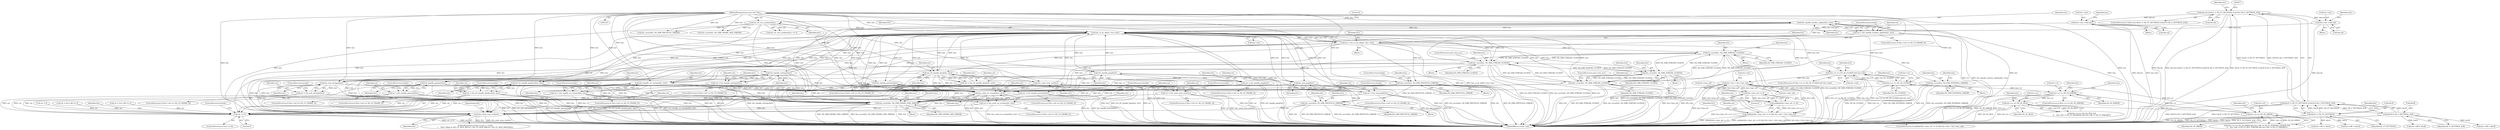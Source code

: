 digraph "0_haproxy_3f0e1ec70173593f4c2b3681b26c04a4ed5fc588@API" {
"1000662" [label="(Call,h2c_handle_window_update(h2c, h2s))"];
"1000410" [label="(Call,h2c_st_by_id(h2c, h2c->dsi))"];
"1000640" [label="(Call,h2c_handle_ping(h2c))"];
"1000124" [label="(MethodParameterIn,struct h2c *h2c)"];
"1000662" [label="(Call,h2c_handle_window_update(h2c, h2s))"];
"1000408" [label="(Call,h2s = h2c_st_by_id(h2c, h2c->dsi))"];
"1000728" [label="(Call,h2c_handle_priority(h2c))"];
"1000716" [label="(Call,h2c_send_strm_wu(h2c))"];
"1000705" [label="(Call,h2c_frt_handle_data(h2c, h2s))"];
"1000555" [label="(Call,h2c_error(h2c, H2_ERR_STREAM_CLOSED))"];
"1000475" [label="(Call,h2s_error(h2s, H2_ERR_STREAM_CLOSED))"];
"1000519" [label="(Call,h2s_error(h2s, H2_ERR_STREAM_CLOSED))"];
"1000508" [label="(Call,h2c_error(h2c, H2_ERR_STREAM_CLOSED))"];
"1000618" [label="(Call,h2c_handle_settings(h2c))"];
"1000753" [label="(Call,h2c_handle_goaway(h2c))"];
"1000692" [label="(Call,h2c_frt_handle_headers(h2c, h2s))"];
"1000650" [label="(Call,h2c_ack_ping(h2c))"];
"1000757" [label="(Call,h2c_error(h2c, H2_ERR_PROTOCOL_ERROR))"];
"1000628" [label="(Call,h2c_ack_settings(h2c))"];
"1000152" [label="(Call,h2c_frt_recv_preface(h2c))"];
"1000810" [label="(Call,h2c_send_rst_stream(h2c, h2s))"];
"1000740" [label="(Call,h2c_handle_rst_stream(h2c, h2s))"];
"1000674" [label="(Call,h2s_error(h2s, H2_ERR_INTERNAL_ERROR))"];
"1000567" [label="(Call,h2c->dsi > h2c->last_sid)"];
"1000485" [label="(Call,h2s->st == H2_SS_CLOSED && h2c->dsi)"];
"1000486" [label="(Call,h2s->st == H2_SS_CLOSED)"];
"1000452" [label="(Call,h2s->st == H2_SS_HREM)"];
"1000424" [label="(Call,h2s->st == H2_SS_IDLE)"];
"1000792" [label="(Call,h2s->st == H2_SS_ERROR)"];
"1000562" [label="(Call,h2c->last_sid >= 0)"];
"1000373" [label="(Call,h2c->dsi = hdr.sid)"];
"1000208" [label="(Call,hdr.sid || hdr.ft != H2_FT_SETTINGS || hdr.ff & H2_F_SETTINGS_ACK)"];
"1000212" [label="(Call,hdr.ft != H2_FT_SETTINGS || hdr.ff & H2_F_SETTINGS_ACK)"];
"1000213" [label="(Call,hdr.ft != H2_FT_SETTINGS)"];
"1000218" [label="(Call,hdr.ff & H2_F_SETTINGS_ACK)"];
"1000270" [label="(Call,h2c->dsi = hdr.sid)"];
"1000357" [label="(Call,h2c_error(h2c, H2_ERR_FRAME_SIZE_ERROR))"];
"1000854" [label="(Call,h2c_send_conn_wu(h2c))"];
"1000808" [label="(Call,ret = h2c_send_rst_stream(h2c, h2s))"];
"1000814" [label="(Call,ret <= 0)"];
"1000660" [label="(Call,ret = h2c_handle_window_update(h2c, h2s))"];
"1000690" [label="(Call,ret = h2c_frt_handle_headers(h2c, h2s))"];
"1000703" [label="(Call,ret = h2c_frt_handle_data(h2c, h2s))"];
"1000714" [label="(Call,ret = h2c_send_strm_wu(h2c))"];
"1000738" [label="(Call,ret = h2c_handle_rst_stream(h2c, h2s))"];
"1000441" [label="(Call,h2c_error(h2c, H2_ERR_PROTOCOL_ERROR))"];
"1000561" [label="(Call,unlikely(h2c->last_sid >= 0))"];
"1000560" [label="(Call,unlikely(h2c->last_sid >= 0) && h2c->dsi > h2c->last_sid)"];
"1000616" [label="(Call,ret = h2c_handle_settings(h2c))"];
"1000626" [label="(Call,ret = h2c_ack_settings(h2c))"];
"1000638" [label="(Call,ret = h2c_handle_ping(h2c))"];
"1000648" [label="(Call,ret = h2c_ack_ping(h2c))"];
"1000726" [label="(Call,ret = h2c_handle_priority(h2c))"];
"1000751" [label="(Call,ret = h2c_handle_goaway(h2c))"];
"1000812" [label="(Identifier,h2s)"];
"1000792" [label="(Call,h2s->st == H2_SS_ERROR)"];
"1000732" [label="(ControlStructure,if (h2c->st0 == H2_CS_FRAME_P))"];
"1000412" [label="(Call,h2c->dsi)"];
"1000208" [label="(Call,hdr.sid || hdr.ft != H2_FT_SETTINGS || hdr.ff & H2_F_SETTINGS_ACK)"];
"1000711" [label="(Identifier,h2c)"];
"1000277" [label="(Call,h2c->dft = hdr.ft)"];
"1000212" [label="(Call,hdr.ft != H2_FT_SETTINGS || hdr.ff & H2_F_SETTINGS_ACK)"];
"1000675" [label="(Identifier,h2s)"];
"1000693" [label="(Identifier,h2c)"];
"1000854" [label="(Call,h2c_send_conn_wu(h2c))"];
"1000858" [label="(MethodReturn,static void)"];
"1000518" [label="(Block,)"];
"1000809" [label="(Identifier,ret)"];
"1000616" [label="(Call,ret = h2c_handle_settings(h2c))"];
"1000754" [label="(Identifier,h2c)"];
"1000559" [label="(ControlStructure,if (unlikely(h2c->last_sid >= 0) && h2c->dsi > h2c->last_sid))"];
"1000793" [label="(Call,h2s->st)"];
"1000474" [label="(Block,)"];
"1000325" [label="(Block,)"];
"1000357" [label="(Call,h2c_error(h2c, H2_ERR_FRAME_SIZE_ERROR))"];
"1000554" [label="(Block,)"];
"1000760" [label="(ControlStructure,break;)"];
"1000477" [label="(Identifier,H2_ERR_STREAM_CLOSED)"];
"1000674" [label="(Call,h2s_error(h2s, H2_ERR_INTERNAL_ERROR))"];
"1000222" [label="(Identifier,H2_F_SETTINGS_ACK)"];
"1000717" [label="(Identifier,h2c)"];
"1000362" [label="(Identifier,h2c)"];
"1000152" [label="(Call,h2c_frt_recv_preface(h2c))"];
"1000739" [label="(Identifier,ret)"];
"1000446" [label="(Identifier,h2c)"];
"1000453" [label="(Call,h2s->st)"];
"1000309" [label="(Call,ret = 0)"];
"1000645" [label="(Identifier,h2c)"];
"1000662" [label="(Call,h2c_handle_window_update(h2c, h2s))"];
"1000508" [label="(Call,h2c_error(h2c, H2_ERR_STREAM_CLOSED))"];
"1000519" [label="(Call,h2s_error(h2s, H2_ERR_STREAM_CLOSED))"];
"1000382" [label="(Identifier,h2c)"];
"1000217" [label="(Identifier,H2_FT_SETTINGS)"];
"1000432" [label="(Identifier,h2c)"];
"1000623" [label="(Identifier,h2c)"];
"1000632" [label="(ControlStructure,if (h2c->st0 == H2_CS_FRAME_P))"];
"1000491" [label="(Call,h2c->dsi)"];
"1000619" [label="(Identifier,h2c)"];
"1000692" [label="(Call,h2c_frt_handle_headers(h2c, h2s))"];
"1000475" [label="(Call,h2s_error(h2s, H2_ERR_STREAM_CLOSED))"];
"1000783" [label="(Call,ret = h2c->dfl == 0)"];
"1000476" [label="(Identifier,h2s)"];
"1000640" [label="(Call,h2c_handle_ping(h2c))"];
"1000571" [label="(Call,h2c->last_sid)"];
"1000649" [label="(Identifier,ret)"];
"1000758" [label="(Identifier,h2c)"];
"1000715" [label="(Identifier,ret)"];
"1000650" [label="(Call,h2c_ack_ping(h2c))"];
"1000564" [label="(Identifier,h2c)"];
"1000720" [label="(ControlStructure,if (h2c->st0 == H2_CS_FRAME_P))"];
"1000373" [label="(Call,h2c->dsi = hdr.sid)"];
"1000568" [label="(Call,h2c->dsi)"];
"1000562" [label="(Call,h2c->last_sid >= 0)"];
"1000408" [label="(Call,h2s = h2c_st_by_id(h2c, h2c->dsi))"];
"1000480" [label="(Identifier,h2c)"];
"1000651" [label="(Identifier,h2c)"];
"1000451" [label="(Call,h2s->st == H2_SS_HREM && h2c->dft != H2_FT_WINDOW_UPDATE &&\n\t\t    h2c->dft != H2_FT_RST_STREAM && h2c->dft != H2_FT_PRIORITY)"];
"1000460" [label="(Identifier,h2c)"];
"1000654" [label="(ControlStructure,if (h2c->st0 == H2_CS_FRAME_P))"];
"1000563" [label="(Call,h2c->last_sid)"];
"1000821" [label="(Identifier,h2c)"];
"1000492" [label="(Identifier,h2c)"];
"1000442" [label="(Identifier,h2c)"];
"1000151" [label="(Call,h2c_frt_recv_preface(h2c) <= 0)"];
"1000627" [label="(Identifier,ret)"];
"1000510" [label="(Identifier,H2_ERR_STREAM_CLOSED)"];
"1000521" [label="(Identifier,H2_ERR_STREAM_CLOSED)"];
"1000214" [label="(Call,hdr.ft)"];
"1000184" [label="(Block,)"];
"1000742" [label="(Identifier,h2s)"];
"1000424" [label="(Call,h2s->st == H2_SS_IDLE)"];
"1000652" [label="(ControlStructure,break;)"];
"1000810" [label="(Call,h2c_send_rst_stream(h2c, h2s))"];
"1000576" [label="(Identifier,ret)"];
"1000716" [label="(Call,h2c_send_strm_wu(h2c))"];
"1000271" [label="(Call,h2c->dsi)"];
"1000726" [label="(Call,ret = h2c_handle_priority(h2c))"];
"1000815" [label="(Identifier,ret)"];
"1000727" [label="(Identifier,ret)"];
"1000617" [label="(Identifier,ret)"];
"1000642" [label="(ControlStructure,if (h2c->st0 == H2_CS_FRAME_A))"];
"1000707" [label="(Identifier,h2s)"];
"1000741" [label="(Identifier,h2c)"];
"1000499" [label="(Identifier,h2c)"];
"1000663" [label="(Identifier,h2c)"];
"1000691" [label="(Identifier,ret)"];
"1000808" [label="(Call,ret = h2c_send_rst_stream(h2c, h2s))"];
"1000684" [label="(ControlStructure,if (h2c->st0 == H2_CS_FRAME_P))"];
"1000558" [label="(ControlStructure,goto strm_err;)"];
"1000694" [label="(Identifier,h2s)"];
"1000377" [label="(Call,hdr.sid)"];
"1000485" [label="(Call,h2s->st == H2_SS_CLOSED && h2c->dsi)"];
"1000738" [label="(Call,ret = h2c_handle_rst_stream(h2c, h2s))"];
"1000452" [label="(Call,h2s->st == H2_SS_HREM)"];
"1000566" [label="(Literal,0)"];
"1000802" [label="(ControlStructure,if (h2c->st0 == H2_CS_FRAME_E))"];
"1000556" [label="(Identifier,h2c)"];
"1000718" [label="(ControlStructure,break;)"];
"1000618" [label="(Call,h2c_handle_settings(h2c))"];
"1000610" [label="(ControlStructure,if (h2c->st0 == H2_CS_FRAME_P))"];
"1000380" [label="(Call,h2c->dft = hdr.ft)"];
"1000751" [label="(Call,ret = h2c_handle_goaway(h2c))"];
"1000745" [label="(ControlStructure,if (h2c->st0 == H2_CS_FRAME_P))"];
"1000755" [label="(ControlStructure,break;)"];
"1000387" [label="(Call,h2c->dff = hdr.ff)"];
"1000816" [label="(Literal,0)"];
"1000567" [label="(Call,h2c->dsi > h2c->last_sid)"];
"1000708" [label="(ControlStructure,if (h2c->st0 == H2_CS_FRAME_A))"];
"1000628" [label="(Call,h2c_ack_settings(h2c))"];
"1000759" [label="(Identifier,H2_ERR_PROTOCOL_ERROR)"];
"1000220" [label="(Identifier,hdr)"];
"1000561" [label="(Call,unlikely(h2c->last_sid >= 0))"];
"1000626" [label="(Call,ret = h2c_ack_settings(h2c))"];
"1000307" [label="(Block,)"];
"1000740" [label="(Call,h2c_handle_rst_stream(h2c, h2s))"];
"1000608" [label="(Block,)"];
"1000486" [label="(Call,h2s->st == H2_SS_CLOSED)"];
"1000418" [label="(Identifier,h2c)"];
"1000524" [label="(Identifier,h2c)"];
"1000207" [label="(ControlStructure,if (hdr.sid || hdr.ft != H2_FT_SETTINGS || hdr.ff & H2_F_SETTINGS_ACK))"];
"1000423" [label="(Call,h2s->st == H2_SS_IDLE &&\n\t\t    h2c->dft != H2_FT_HEADERS && h2c->dft != H2_FT_PRIORITY)"];
"1000660" [label="(Call,ret = h2c_handle_window_update(h2c, h2s))"];
"1000124" [label="(MethodParameterIn,struct h2c *h2c)"];
"1000225" [label="(Identifier,h2c)"];
"1000661" [label="(Identifier,ret)"];
"1000425" [label="(Call,h2s->st)"];
"1000484" [label="(ControlStructure,if (h2s->st == H2_SS_CLOSED && h2c->dsi))"];
"1000219" [label="(Call,hdr.ff)"];
"1000154" [label="(Literal,0)"];
"1000356" [label="(Block,)"];
"1000805" [label="(Identifier,h2c)"];
"1000743" [label="(ControlStructure,break;)"];
"1000279" [label="(Identifier,h2c)"];
"1000359" [label="(Identifier,H2_ERR_FRAME_SIZE_ERROR)"];
"1000730" [label="(ControlStructure,break;)"];
"1000441" [label="(Call,h2c_error(h2c, H2_ERR_PROTOCOL_ERROR))"];
"1000507" [label="(Block,)"];
"1000555" [label="(Call,h2c_error(h2c, H2_ERR_STREAM_CLOSED))"];
"1000856" [label="(JumpTarget,fail:)"];
"1000638" [label="(Call,ret = h2c_handle_ping(h2c))"];
"1000520" [label="(Identifier,h2s)"];
"1000641" [label="(Identifier,h2c)"];
"1000440" [label="(Block,)"];
"1000814" [label="(Call,ret <= 0)"];
"1000511" [label="(ControlStructure,goto strm_err;)"];
"1000490" [label="(Identifier,H2_SS_CLOSED)"];
"1000752" [label="(Identifier,ret)"];
"1000410" [label="(Call,h2c_st_by_id(h2c, h2c->dsi))"];
"1000596" [label="(Call,ret = h2c->dfl == 0)"];
"1000487" [label="(Call,h2s->st)"];
"1000274" [label="(Call,hdr.sid)"];
"1000209" [label="(Call,hdr.sid)"];
"1000690" [label="(Call,ret = h2c_frt_handle_headers(h2c, h2s))"];
"1000664" [label="(Identifier,h2s)"];
"1000284" [label="(Call,h2c->dff = hdr.ff)"];
"1000676" [label="(Identifier,H2_ERR_INTERNAL_ERROR)"];
"1000620" [label="(ControlStructure,if (h2c->st0 == H2_CS_FRAME_A))"];
"1000753" [label="(Call,h2c_handle_goaway(h2c))"];
"1000855" [label="(Identifier,h2c)"];
"1000606" [label="(Identifier,h2c)"];
"1000703" [label="(Call,ret = h2c_frt_handle_data(h2c, h2s))"];
"1000153" [label="(Identifier,h2c)"];
"1000560" [label="(Call,unlikely(h2c->last_sid >= 0) && h2c->dsi > h2c->last_sid)"];
"1000639" [label="(Identifier,ret)"];
"1000270" [label="(Call,h2c->dsi = hdr.sid)"];
"1000224" [label="(Call,h2c_error(h2c, H2_ERR_PROTOCOL_ERROR))"];
"1000374" [label="(Call,h2c->dsi)"];
"1000213" [label="(Call,hdr.ft != H2_FT_SETTINGS)"];
"1000218" [label="(Call,hdr.ff & H2_F_SETTINGS_ACK)"];
"1000714" [label="(Call,ret = h2c_send_strm_wu(h2c))"];
"1000706" [label="(Identifier,h2c)"];
"1000673" [label="(Block,)"];
"1000648" [label="(Call,ret = h2c_ack_ping(h2c))"];
"1000704" [label="(Identifier,ret)"];
"1000254" [label="(Call,h2c_error(h2c, H2_ERR_FRAME_SIZE_ERROR))"];
"1000817" [label="(ControlStructure,break;)"];
"1000629" [label="(Identifier,h2c)"];
"1000813" [label="(ControlStructure,if (ret <= 0))"];
"1000837" [label="(ControlStructure,if (h2c->rcvd_c > 0 &&\n\t    !(h2c->flags & (H2_CF_MUX_MFULL | H2_CF_DEM_MBUSY | H2_CF_DEM_MROOM))))"];
"1000443" [label="(Identifier,H2_ERR_PROTOCOL_ERROR)"];
"1000729" [label="(Identifier,h2c)"];
"1000456" [label="(Identifier,H2_SS_HREM)"];
"1000799" [label="(Identifier,h2c)"];
"1000409" [label="(Identifier,h2s)"];
"1000791" [label="(ControlStructure,if (h2s->st == H2_SS_ERROR))"];
"1000796" [label="(Identifier,H2_SS_ERROR)"];
"1000569" [label="(Identifier,h2c)"];
"1000705" [label="(Call,h2c_frt_handle_data(h2c, h2s))"];
"1000509" [label="(Identifier,h2c)"];
"1000679" [label="(Identifier,h2c)"];
"1000695" [label="(ControlStructure,break;)"];
"1000811" [label="(Identifier,h2c)"];
"1000728" [label="(Call,h2c_handle_priority(h2c))"];
"1000697" [label="(ControlStructure,if (h2c->st0 == H2_CS_FRAME_P))"];
"1000757" [label="(Call,h2c_error(h2c, H2_ERR_PROTOCOL_ERROR))"];
"1000630" [label="(ControlStructure,break;)"];
"1000557" [label="(Identifier,H2_ERR_STREAM_CLOSED)"];
"1000665" [label="(ControlStructure,break;)"];
"1000411" [label="(Identifier,h2c)"];
"1000428" [label="(Identifier,H2_SS_IDLE)"];
"1000358" [label="(Identifier,h2c)"];
"1000662" -> "1000660"  [label="AST: "];
"1000662" -> "1000664"  [label="CFG: "];
"1000663" -> "1000662"  [label="AST: "];
"1000664" -> "1000662"  [label="AST: "];
"1000660" -> "1000662"  [label="CFG: "];
"1000662" -> "1000858"  [label="DDG: h2c"];
"1000662" -> "1000858"  [label="DDG: h2s"];
"1000662" -> "1000357"  [label="DDG: h2c"];
"1000662" -> "1000410"  [label="DDG: h2c"];
"1000662" -> "1000660"  [label="DDG: h2c"];
"1000662" -> "1000660"  [label="DDG: h2s"];
"1000410" -> "1000662"  [label="DDG: h2c"];
"1000124" -> "1000662"  [label="DDG: h2c"];
"1000408" -> "1000662"  [label="DDG: h2s"];
"1000662" -> "1000810"  [label="DDG: h2c"];
"1000662" -> "1000810"  [label="DDG: h2s"];
"1000662" -> "1000854"  [label="DDG: h2c"];
"1000410" -> "1000408"  [label="AST: "];
"1000410" -> "1000412"  [label="CFG: "];
"1000411" -> "1000410"  [label="AST: "];
"1000412" -> "1000410"  [label="AST: "];
"1000408" -> "1000410"  [label="CFG: "];
"1000410" -> "1000858"  [label="DDG: h2c"];
"1000410" -> "1000858"  [label="DDG: h2c->dsi"];
"1000410" -> "1000357"  [label="DDG: h2c"];
"1000410" -> "1000408"  [label="DDG: h2c"];
"1000410" -> "1000408"  [label="DDG: h2c->dsi"];
"1000640" -> "1000410"  [label="DDG: h2c"];
"1000728" -> "1000410"  [label="DDG: h2c"];
"1000716" -> "1000410"  [label="DDG: h2c"];
"1000555" -> "1000410"  [label="DDG: h2c"];
"1000618" -> "1000410"  [label="DDG: h2c"];
"1000753" -> "1000410"  [label="DDG: h2c"];
"1000692" -> "1000410"  [label="DDG: h2c"];
"1000650" -> "1000410"  [label="DDG: h2c"];
"1000508" -> "1000410"  [label="DDG: h2c"];
"1000757" -> "1000410"  [label="DDG: h2c"];
"1000628" -> "1000410"  [label="DDG: h2c"];
"1000705" -> "1000410"  [label="DDG: h2c"];
"1000152" -> "1000410"  [label="DDG: h2c"];
"1000810" -> "1000410"  [label="DDG: h2c"];
"1000740" -> "1000410"  [label="DDG: h2c"];
"1000124" -> "1000410"  [label="DDG: h2c"];
"1000567" -> "1000410"  [label="DDG: h2c->dsi"];
"1000485" -> "1000410"  [label="DDG: h2c->dsi"];
"1000373" -> "1000410"  [label="DDG: h2c->dsi"];
"1000270" -> "1000410"  [label="DDG: h2c->dsi"];
"1000410" -> "1000441"  [label="DDG: h2c"];
"1000410" -> "1000485"  [label="DDG: h2c->dsi"];
"1000410" -> "1000508"  [label="DDG: h2c"];
"1000410" -> "1000555"  [label="DDG: h2c"];
"1000410" -> "1000618"  [label="DDG: h2c"];
"1000410" -> "1000628"  [label="DDG: h2c"];
"1000410" -> "1000640"  [label="DDG: h2c"];
"1000410" -> "1000650"  [label="DDG: h2c"];
"1000410" -> "1000692"  [label="DDG: h2c"];
"1000410" -> "1000705"  [label="DDG: h2c"];
"1000410" -> "1000716"  [label="DDG: h2c"];
"1000410" -> "1000728"  [label="DDG: h2c"];
"1000410" -> "1000740"  [label="DDG: h2c"];
"1000410" -> "1000753"  [label="DDG: h2c"];
"1000410" -> "1000757"  [label="DDG: h2c"];
"1000410" -> "1000810"  [label="DDG: h2c"];
"1000410" -> "1000854"  [label="DDG: h2c"];
"1000640" -> "1000638"  [label="AST: "];
"1000640" -> "1000641"  [label="CFG: "];
"1000641" -> "1000640"  [label="AST: "];
"1000638" -> "1000640"  [label="CFG: "];
"1000640" -> "1000858"  [label="DDG: h2c"];
"1000640" -> "1000357"  [label="DDG: h2c"];
"1000640" -> "1000638"  [label="DDG: h2c"];
"1000124" -> "1000640"  [label="DDG: h2c"];
"1000640" -> "1000650"  [label="DDG: h2c"];
"1000640" -> "1000810"  [label="DDG: h2c"];
"1000640" -> "1000854"  [label="DDG: h2c"];
"1000124" -> "1000123"  [label="AST: "];
"1000124" -> "1000858"  [label="DDG: h2c"];
"1000124" -> "1000152"  [label="DDG: h2c"];
"1000124" -> "1000224"  [label="DDG: h2c"];
"1000124" -> "1000254"  [label="DDG: h2c"];
"1000124" -> "1000357"  [label="DDG: h2c"];
"1000124" -> "1000441"  [label="DDG: h2c"];
"1000124" -> "1000508"  [label="DDG: h2c"];
"1000124" -> "1000555"  [label="DDG: h2c"];
"1000124" -> "1000618"  [label="DDG: h2c"];
"1000124" -> "1000628"  [label="DDG: h2c"];
"1000124" -> "1000650"  [label="DDG: h2c"];
"1000124" -> "1000692"  [label="DDG: h2c"];
"1000124" -> "1000705"  [label="DDG: h2c"];
"1000124" -> "1000716"  [label="DDG: h2c"];
"1000124" -> "1000728"  [label="DDG: h2c"];
"1000124" -> "1000740"  [label="DDG: h2c"];
"1000124" -> "1000753"  [label="DDG: h2c"];
"1000124" -> "1000757"  [label="DDG: h2c"];
"1000124" -> "1000810"  [label="DDG: h2c"];
"1000124" -> "1000854"  [label="DDG: h2c"];
"1000408" -> "1000307"  [label="AST: "];
"1000409" -> "1000408"  [label="AST: "];
"1000418" -> "1000408"  [label="CFG: "];
"1000408" -> "1000858"  [label="DDG: h2s"];
"1000408" -> "1000858"  [label="DDG: h2c_st_by_id(h2c, h2c->dsi)"];
"1000408" -> "1000475"  [label="DDG: h2s"];
"1000408" -> "1000519"  [label="DDG: h2s"];
"1000408" -> "1000674"  [label="DDG: h2s"];
"1000408" -> "1000692"  [label="DDG: h2s"];
"1000408" -> "1000705"  [label="DDG: h2s"];
"1000408" -> "1000740"  [label="DDG: h2s"];
"1000408" -> "1000810"  [label="DDG: h2s"];
"1000728" -> "1000726"  [label="AST: "];
"1000728" -> "1000729"  [label="CFG: "];
"1000729" -> "1000728"  [label="AST: "];
"1000726" -> "1000728"  [label="CFG: "];
"1000728" -> "1000858"  [label="DDG: h2c"];
"1000728" -> "1000357"  [label="DDG: h2c"];
"1000728" -> "1000726"  [label="DDG: h2c"];
"1000728" -> "1000810"  [label="DDG: h2c"];
"1000728" -> "1000854"  [label="DDG: h2c"];
"1000716" -> "1000714"  [label="AST: "];
"1000716" -> "1000717"  [label="CFG: "];
"1000717" -> "1000716"  [label="AST: "];
"1000714" -> "1000716"  [label="CFG: "];
"1000716" -> "1000858"  [label="DDG: h2c"];
"1000716" -> "1000357"  [label="DDG: h2c"];
"1000716" -> "1000714"  [label="DDG: h2c"];
"1000705" -> "1000716"  [label="DDG: h2c"];
"1000716" -> "1000810"  [label="DDG: h2c"];
"1000716" -> "1000854"  [label="DDG: h2c"];
"1000705" -> "1000703"  [label="AST: "];
"1000705" -> "1000707"  [label="CFG: "];
"1000706" -> "1000705"  [label="AST: "];
"1000707" -> "1000705"  [label="AST: "];
"1000703" -> "1000705"  [label="CFG: "];
"1000705" -> "1000858"  [label="DDG: h2c"];
"1000705" -> "1000858"  [label="DDG: h2s"];
"1000705" -> "1000357"  [label="DDG: h2c"];
"1000705" -> "1000703"  [label="DDG: h2c"];
"1000705" -> "1000703"  [label="DDG: h2s"];
"1000705" -> "1000810"  [label="DDG: h2c"];
"1000705" -> "1000810"  [label="DDG: h2s"];
"1000705" -> "1000854"  [label="DDG: h2c"];
"1000555" -> "1000554"  [label="AST: "];
"1000555" -> "1000557"  [label="CFG: "];
"1000556" -> "1000555"  [label="AST: "];
"1000557" -> "1000555"  [label="AST: "];
"1000558" -> "1000555"  [label="CFG: "];
"1000555" -> "1000858"  [label="DDG: H2_ERR_STREAM_CLOSED"];
"1000555" -> "1000858"  [label="DDG: h2c_error(h2c, H2_ERR_STREAM_CLOSED)"];
"1000555" -> "1000858"  [label="DDG: h2c"];
"1000555" -> "1000357"  [label="DDG: h2c"];
"1000555" -> "1000475"  [label="DDG: H2_ERR_STREAM_CLOSED"];
"1000555" -> "1000508"  [label="DDG: H2_ERR_STREAM_CLOSED"];
"1000555" -> "1000519"  [label="DDG: H2_ERR_STREAM_CLOSED"];
"1000475" -> "1000555"  [label="DDG: H2_ERR_STREAM_CLOSED"];
"1000519" -> "1000555"  [label="DDG: H2_ERR_STREAM_CLOSED"];
"1000508" -> "1000555"  [label="DDG: H2_ERR_STREAM_CLOSED"];
"1000555" -> "1000810"  [label="DDG: h2c"];
"1000555" -> "1000854"  [label="DDG: h2c"];
"1000475" -> "1000474"  [label="AST: "];
"1000475" -> "1000477"  [label="CFG: "];
"1000476" -> "1000475"  [label="AST: "];
"1000477" -> "1000475"  [label="AST: "];
"1000480" -> "1000475"  [label="CFG: "];
"1000475" -> "1000858"  [label="DDG: h2s"];
"1000475" -> "1000858"  [label="DDG: H2_ERR_STREAM_CLOSED"];
"1000475" -> "1000858"  [label="DDG: h2s_error(h2s, H2_ERR_STREAM_CLOSED)"];
"1000519" -> "1000475"  [label="DDG: H2_ERR_STREAM_CLOSED"];
"1000508" -> "1000475"  [label="DDG: H2_ERR_STREAM_CLOSED"];
"1000475" -> "1000508"  [label="DDG: H2_ERR_STREAM_CLOSED"];
"1000475" -> "1000519"  [label="DDG: H2_ERR_STREAM_CLOSED"];
"1000475" -> "1000810"  [label="DDG: h2s"];
"1000519" -> "1000518"  [label="AST: "];
"1000519" -> "1000521"  [label="CFG: "];
"1000520" -> "1000519"  [label="AST: "];
"1000521" -> "1000519"  [label="AST: "];
"1000524" -> "1000519"  [label="CFG: "];
"1000519" -> "1000858"  [label="DDG: h2s"];
"1000519" -> "1000858"  [label="DDG: h2s_error(h2s, H2_ERR_STREAM_CLOSED)"];
"1000519" -> "1000858"  [label="DDG: H2_ERR_STREAM_CLOSED"];
"1000519" -> "1000508"  [label="DDG: H2_ERR_STREAM_CLOSED"];
"1000508" -> "1000519"  [label="DDG: H2_ERR_STREAM_CLOSED"];
"1000519" -> "1000810"  [label="DDG: h2s"];
"1000508" -> "1000507"  [label="AST: "];
"1000508" -> "1000510"  [label="CFG: "];
"1000509" -> "1000508"  [label="AST: "];
"1000510" -> "1000508"  [label="AST: "];
"1000511" -> "1000508"  [label="CFG: "];
"1000508" -> "1000858"  [label="DDG: h2c"];
"1000508" -> "1000858"  [label="DDG: H2_ERR_STREAM_CLOSED"];
"1000508" -> "1000858"  [label="DDG: h2c_error(h2c, H2_ERR_STREAM_CLOSED)"];
"1000508" -> "1000357"  [label="DDG: h2c"];
"1000508" -> "1000810"  [label="DDG: h2c"];
"1000508" -> "1000854"  [label="DDG: h2c"];
"1000618" -> "1000616"  [label="AST: "];
"1000618" -> "1000619"  [label="CFG: "];
"1000619" -> "1000618"  [label="AST: "];
"1000616" -> "1000618"  [label="CFG: "];
"1000618" -> "1000858"  [label="DDG: h2c"];
"1000618" -> "1000357"  [label="DDG: h2c"];
"1000618" -> "1000616"  [label="DDG: h2c"];
"1000618" -> "1000628"  [label="DDG: h2c"];
"1000618" -> "1000810"  [label="DDG: h2c"];
"1000618" -> "1000854"  [label="DDG: h2c"];
"1000753" -> "1000751"  [label="AST: "];
"1000753" -> "1000754"  [label="CFG: "];
"1000754" -> "1000753"  [label="AST: "];
"1000751" -> "1000753"  [label="CFG: "];
"1000753" -> "1000858"  [label="DDG: h2c"];
"1000753" -> "1000357"  [label="DDG: h2c"];
"1000753" -> "1000751"  [label="DDG: h2c"];
"1000753" -> "1000810"  [label="DDG: h2c"];
"1000753" -> "1000854"  [label="DDG: h2c"];
"1000692" -> "1000690"  [label="AST: "];
"1000692" -> "1000694"  [label="CFG: "];
"1000693" -> "1000692"  [label="AST: "];
"1000694" -> "1000692"  [label="AST: "];
"1000690" -> "1000692"  [label="CFG: "];
"1000692" -> "1000858"  [label="DDG: h2c"];
"1000692" -> "1000858"  [label="DDG: h2s"];
"1000692" -> "1000357"  [label="DDG: h2c"];
"1000692" -> "1000690"  [label="DDG: h2c"];
"1000692" -> "1000690"  [label="DDG: h2s"];
"1000692" -> "1000810"  [label="DDG: h2c"];
"1000692" -> "1000810"  [label="DDG: h2s"];
"1000692" -> "1000854"  [label="DDG: h2c"];
"1000650" -> "1000648"  [label="AST: "];
"1000650" -> "1000651"  [label="CFG: "];
"1000651" -> "1000650"  [label="AST: "];
"1000648" -> "1000650"  [label="CFG: "];
"1000650" -> "1000858"  [label="DDG: h2c"];
"1000650" -> "1000357"  [label="DDG: h2c"];
"1000650" -> "1000648"  [label="DDG: h2c"];
"1000650" -> "1000810"  [label="DDG: h2c"];
"1000650" -> "1000854"  [label="DDG: h2c"];
"1000757" -> "1000608"  [label="AST: "];
"1000757" -> "1000759"  [label="CFG: "];
"1000758" -> "1000757"  [label="AST: "];
"1000759" -> "1000757"  [label="AST: "];
"1000760" -> "1000757"  [label="CFG: "];
"1000757" -> "1000858"  [label="DDG: h2c_error(h2c, H2_ERR_PROTOCOL_ERROR)"];
"1000757" -> "1000858"  [label="DDG: h2c"];
"1000757" -> "1000858"  [label="DDG: H2_ERR_PROTOCOL_ERROR"];
"1000757" -> "1000357"  [label="DDG: h2c"];
"1000757" -> "1000441"  [label="DDG: H2_ERR_PROTOCOL_ERROR"];
"1000757" -> "1000810"  [label="DDG: h2c"];
"1000757" -> "1000854"  [label="DDG: h2c"];
"1000628" -> "1000626"  [label="AST: "];
"1000628" -> "1000629"  [label="CFG: "];
"1000629" -> "1000628"  [label="AST: "];
"1000626" -> "1000628"  [label="CFG: "];
"1000628" -> "1000858"  [label="DDG: h2c"];
"1000628" -> "1000357"  [label="DDG: h2c"];
"1000628" -> "1000626"  [label="DDG: h2c"];
"1000628" -> "1000810"  [label="DDG: h2c"];
"1000628" -> "1000854"  [label="DDG: h2c"];
"1000152" -> "1000151"  [label="AST: "];
"1000152" -> "1000153"  [label="CFG: "];
"1000153" -> "1000152"  [label="AST: "];
"1000154" -> "1000152"  [label="CFG: "];
"1000152" -> "1000858"  [label="DDG: h2c"];
"1000152" -> "1000151"  [label="DDG: h2c"];
"1000152" -> "1000224"  [label="DDG: h2c"];
"1000152" -> "1000254"  [label="DDG: h2c"];
"1000152" -> "1000357"  [label="DDG: h2c"];
"1000152" -> "1000854"  [label="DDG: h2c"];
"1000810" -> "1000808"  [label="AST: "];
"1000810" -> "1000812"  [label="CFG: "];
"1000811" -> "1000810"  [label="AST: "];
"1000812" -> "1000810"  [label="AST: "];
"1000808" -> "1000810"  [label="CFG: "];
"1000810" -> "1000858"  [label="DDG: h2c"];
"1000810" -> "1000858"  [label="DDG: h2s"];
"1000810" -> "1000357"  [label="DDG: h2c"];
"1000810" -> "1000808"  [label="DDG: h2c"];
"1000810" -> "1000808"  [label="DDG: h2s"];
"1000740" -> "1000810"  [label="DDG: h2c"];
"1000740" -> "1000810"  [label="DDG: h2s"];
"1000674" -> "1000810"  [label="DDG: h2s"];
"1000810" -> "1000854"  [label="DDG: h2c"];
"1000740" -> "1000738"  [label="AST: "];
"1000740" -> "1000742"  [label="CFG: "];
"1000741" -> "1000740"  [label="AST: "];
"1000742" -> "1000740"  [label="AST: "];
"1000738" -> "1000740"  [label="CFG: "];
"1000740" -> "1000858"  [label="DDG: h2s"];
"1000740" -> "1000858"  [label="DDG: h2c"];
"1000740" -> "1000357"  [label="DDG: h2c"];
"1000740" -> "1000738"  [label="DDG: h2c"];
"1000740" -> "1000738"  [label="DDG: h2s"];
"1000740" -> "1000854"  [label="DDG: h2c"];
"1000674" -> "1000673"  [label="AST: "];
"1000674" -> "1000676"  [label="CFG: "];
"1000675" -> "1000674"  [label="AST: "];
"1000676" -> "1000674"  [label="AST: "];
"1000679" -> "1000674"  [label="CFG: "];
"1000674" -> "1000858"  [label="DDG: H2_ERR_INTERNAL_ERROR"];
"1000674" -> "1000858"  [label="DDG: h2s"];
"1000674" -> "1000858"  [label="DDG: h2s_error(h2s, H2_ERR_INTERNAL_ERROR)"];
"1000567" -> "1000560"  [label="AST: "];
"1000567" -> "1000571"  [label="CFG: "];
"1000568" -> "1000567"  [label="AST: "];
"1000571" -> "1000567"  [label="AST: "];
"1000560" -> "1000567"  [label="CFG: "];
"1000567" -> "1000858"  [label="DDG: h2c->last_sid"];
"1000567" -> "1000858"  [label="DDG: h2c->dsi"];
"1000567" -> "1000562"  [label="DDG: h2c->last_sid"];
"1000567" -> "1000560"  [label="DDG: h2c->dsi"];
"1000567" -> "1000560"  [label="DDG: h2c->last_sid"];
"1000485" -> "1000567"  [label="DDG: h2c->dsi"];
"1000562" -> "1000567"  [label="DDG: h2c->last_sid"];
"1000485" -> "1000484"  [label="AST: "];
"1000485" -> "1000486"  [label="CFG: "];
"1000485" -> "1000491"  [label="CFG: "];
"1000486" -> "1000485"  [label="AST: "];
"1000491" -> "1000485"  [label="AST: "];
"1000499" -> "1000485"  [label="CFG: "];
"1000564" -> "1000485"  [label="CFG: "];
"1000485" -> "1000858"  [label="DDG: h2s->st == H2_SS_CLOSED"];
"1000485" -> "1000858"  [label="DDG: h2c->dsi"];
"1000485" -> "1000858"  [label="DDG: h2s->st == H2_SS_CLOSED && h2c->dsi"];
"1000486" -> "1000485"  [label="DDG: h2s->st"];
"1000486" -> "1000485"  [label="DDG: H2_SS_CLOSED"];
"1000486" -> "1000490"  [label="CFG: "];
"1000487" -> "1000486"  [label="AST: "];
"1000490" -> "1000486"  [label="AST: "];
"1000492" -> "1000486"  [label="CFG: "];
"1000486" -> "1000858"  [label="DDG: H2_SS_CLOSED"];
"1000486" -> "1000858"  [label="DDG: h2s->st"];
"1000452" -> "1000486"  [label="DDG: h2s->st"];
"1000486" -> "1000792"  [label="DDG: h2s->st"];
"1000452" -> "1000451"  [label="AST: "];
"1000452" -> "1000456"  [label="CFG: "];
"1000453" -> "1000452"  [label="AST: "];
"1000456" -> "1000452"  [label="AST: "];
"1000460" -> "1000452"  [label="CFG: "];
"1000451" -> "1000452"  [label="CFG: "];
"1000452" -> "1000858"  [label="DDG: H2_SS_HREM"];
"1000452" -> "1000451"  [label="DDG: h2s->st"];
"1000452" -> "1000451"  [label="DDG: H2_SS_HREM"];
"1000424" -> "1000452"  [label="DDG: h2s->st"];
"1000452" -> "1000792"  [label="DDG: h2s->st"];
"1000424" -> "1000423"  [label="AST: "];
"1000424" -> "1000428"  [label="CFG: "];
"1000425" -> "1000424"  [label="AST: "];
"1000428" -> "1000424"  [label="AST: "];
"1000432" -> "1000424"  [label="CFG: "];
"1000423" -> "1000424"  [label="CFG: "];
"1000424" -> "1000858"  [label="DDG: H2_SS_IDLE"];
"1000424" -> "1000858"  [label="DDG: h2s->st"];
"1000424" -> "1000423"  [label="DDG: h2s->st"];
"1000424" -> "1000423"  [label="DDG: H2_SS_IDLE"];
"1000792" -> "1000424"  [label="DDG: h2s->st"];
"1000792" -> "1000791"  [label="AST: "];
"1000792" -> "1000796"  [label="CFG: "];
"1000793" -> "1000792"  [label="AST: "];
"1000796" -> "1000792"  [label="AST: "];
"1000799" -> "1000792"  [label="CFG: "];
"1000805" -> "1000792"  [label="CFG: "];
"1000792" -> "1000858"  [label="DDG: h2s->st == H2_SS_ERROR"];
"1000792" -> "1000858"  [label="DDG: H2_SS_ERROR"];
"1000792" -> "1000858"  [label="DDG: h2s->st"];
"1000562" -> "1000561"  [label="AST: "];
"1000562" -> "1000566"  [label="CFG: "];
"1000563" -> "1000562"  [label="AST: "];
"1000566" -> "1000562"  [label="AST: "];
"1000561" -> "1000562"  [label="CFG: "];
"1000562" -> "1000858"  [label="DDG: h2c->last_sid"];
"1000562" -> "1000561"  [label="DDG: h2c->last_sid"];
"1000562" -> "1000561"  [label="DDG: 0"];
"1000373" -> "1000325"  [label="AST: "];
"1000373" -> "1000377"  [label="CFG: "];
"1000374" -> "1000373"  [label="AST: "];
"1000377" -> "1000373"  [label="AST: "];
"1000382" -> "1000373"  [label="CFG: "];
"1000373" -> "1000858"  [label="DDG: hdr.sid"];
"1000208" -> "1000373"  [label="DDG: hdr.sid"];
"1000208" -> "1000207"  [label="AST: "];
"1000208" -> "1000209"  [label="CFG: "];
"1000208" -> "1000212"  [label="CFG: "];
"1000209" -> "1000208"  [label="AST: "];
"1000212" -> "1000208"  [label="AST: "];
"1000225" -> "1000208"  [label="CFG: "];
"1000237" -> "1000208"  [label="CFG: "];
"1000208" -> "1000858"  [label="DDG: hdr.sid"];
"1000208" -> "1000858"  [label="DDG: hdr.sid || hdr.ft != H2_FT_SETTINGS || hdr.ff & H2_F_SETTINGS_ACK"];
"1000208" -> "1000858"  [label="DDG: hdr.ft != H2_FT_SETTINGS || hdr.ff & H2_F_SETTINGS_ACK"];
"1000212" -> "1000208"  [label="DDG: hdr.ft != H2_FT_SETTINGS"];
"1000212" -> "1000208"  [label="DDG: hdr.ff & H2_F_SETTINGS_ACK"];
"1000208" -> "1000270"  [label="DDG: hdr.sid"];
"1000212" -> "1000213"  [label="CFG: "];
"1000212" -> "1000218"  [label="CFG: "];
"1000213" -> "1000212"  [label="AST: "];
"1000218" -> "1000212"  [label="AST: "];
"1000212" -> "1000858"  [label="DDG: hdr.ff & H2_F_SETTINGS_ACK"];
"1000212" -> "1000858"  [label="DDG: hdr.ft != H2_FT_SETTINGS"];
"1000213" -> "1000212"  [label="DDG: hdr.ft"];
"1000213" -> "1000212"  [label="DDG: H2_FT_SETTINGS"];
"1000218" -> "1000212"  [label="DDG: hdr.ff"];
"1000218" -> "1000212"  [label="DDG: H2_F_SETTINGS_ACK"];
"1000213" -> "1000217"  [label="CFG: "];
"1000214" -> "1000213"  [label="AST: "];
"1000217" -> "1000213"  [label="AST: "];
"1000220" -> "1000213"  [label="CFG: "];
"1000213" -> "1000858"  [label="DDG: H2_FT_SETTINGS"];
"1000213" -> "1000858"  [label="DDG: hdr.ft"];
"1000213" -> "1000277"  [label="DDG: hdr.ft"];
"1000213" -> "1000380"  [label="DDG: hdr.ft"];
"1000218" -> "1000222"  [label="CFG: "];
"1000219" -> "1000218"  [label="AST: "];
"1000222" -> "1000218"  [label="AST: "];
"1000218" -> "1000858"  [label="DDG: hdr.ff"];
"1000218" -> "1000858"  [label="DDG: H2_F_SETTINGS_ACK"];
"1000218" -> "1000284"  [label="DDG: hdr.ff"];
"1000218" -> "1000387"  [label="DDG: hdr.ff"];
"1000270" -> "1000184"  [label="AST: "];
"1000270" -> "1000274"  [label="CFG: "];
"1000271" -> "1000270"  [label="AST: "];
"1000274" -> "1000270"  [label="AST: "];
"1000279" -> "1000270"  [label="CFG: "];
"1000270" -> "1000858"  [label="DDG: hdr.sid"];
"1000270" -> "1000858"  [label="DDG: h2c->dsi"];
"1000357" -> "1000356"  [label="AST: "];
"1000357" -> "1000359"  [label="CFG: "];
"1000358" -> "1000357"  [label="AST: "];
"1000359" -> "1000357"  [label="AST: "];
"1000362" -> "1000357"  [label="CFG: "];
"1000357" -> "1000858"  [label="DDG: h2c_error(h2c, H2_ERR_FRAME_SIZE_ERROR)"];
"1000357" -> "1000858"  [label="DDG: h2c"];
"1000357" -> "1000858"  [label="DDG: H2_ERR_FRAME_SIZE_ERROR"];
"1000357" -> "1000854"  [label="DDG: h2c"];
"1000854" -> "1000837"  [label="AST: "];
"1000854" -> "1000855"  [label="CFG: "];
"1000855" -> "1000854"  [label="AST: "];
"1000856" -> "1000854"  [label="CFG: "];
"1000854" -> "1000858"  [label="DDG: h2c"];
"1000854" -> "1000858"  [label="DDG: h2c_send_conn_wu(h2c)"];
"1000441" -> "1000854"  [label="DDG: h2c"];
"1000808" -> "1000802"  [label="AST: "];
"1000809" -> "1000808"  [label="AST: "];
"1000815" -> "1000808"  [label="CFG: "];
"1000808" -> "1000858"  [label="DDG: h2c_send_rst_stream(h2c, h2s)"];
"1000808" -> "1000814"  [label="DDG: ret"];
"1000814" -> "1000813"  [label="AST: "];
"1000814" -> "1000816"  [label="CFG: "];
"1000815" -> "1000814"  [label="AST: "];
"1000816" -> "1000814"  [label="AST: "];
"1000817" -> "1000814"  [label="CFG: "];
"1000821" -> "1000814"  [label="CFG: "];
"1000814" -> "1000858"  [label="DDG: ret <= 0"];
"1000814" -> "1000858"  [label="DDG: ret"];
"1000309" -> "1000814"  [label="DDG: ret"];
"1000638" -> "1000814"  [label="DDG: ret"];
"1000714" -> "1000814"  [label="DDG: ret"];
"1000616" -> "1000814"  [label="DDG: ret"];
"1000596" -> "1000814"  [label="DDG: ret"];
"1000726" -> "1000814"  [label="DDG: ret"];
"1000626" -> "1000814"  [label="DDG: ret"];
"1000703" -> "1000814"  [label="DDG: ret"];
"1000690" -> "1000814"  [label="DDG: ret"];
"1000660" -> "1000814"  [label="DDG: ret"];
"1000738" -> "1000814"  [label="DDG: ret"];
"1000783" -> "1000814"  [label="DDG: ret"];
"1000648" -> "1000814"  [label="DDG: ret"];
"1000751" -> "1000814"  [label="DDG: ret"];
"1000660" -> "1000654"  [label="AST: "];
"1000661" -> "1000660"  [label="AST: "];
"1000665" -> "1000660"  [label="CFG: "];
"1000660" -> "1000858"  [label="DDG: ret"];
"1000660" -> "1000858"  [label="DDG: h2c_handle_window_update(h2c, h2s)"];
"1000690" -> "1000684"  [label="AST: "];
"1000691" -> "1000690"  [label="AST: "];
"1000695" -> "1000690"  [label="CFG: "];
"1000690" -> "1000858"  [label="DDG: h2c_frt_handle_headers(h2c, h2s)"];
"1000690" -> "1000858"  [label="DDG: ret"];
"1000703" -> "1000697"  [label="AST: "];
"1000704" -> "1000703"  [label="AST: "];
"1000711" -> "1000703"  [label="CFG: "];
"1000703" -> "1000858"  [label="DDG: h2c_frt_handle_data(h2c, h2s)"];
"1000703" -> "1000858"  [label="DDG: ret"];
"1000714" -> "1000708"  [label="AST: "];
"1000715" -> "1000714"  [label="AST: "];
"1000718" -> "1000714"  [label="CFG: "];
"1000714" -> "1000858"  [label="DDG: h2c_send_strm_wu(h2c)"];
"1000714" -> "1000858"  [label="DDG: ret"];
"1000738" -> "1000732"  [label="AST: "];
"1000739" -> "1000738"  [label="AST: "];
"1000743" -> "1000738"  [label="CFG: "];
"1000738" -> "1000858"  [label="DDG: ret"];
"1000738" -> "1000858"  [label="DDG: h2c_handle_rst_stream(h2c, h2s)"];
"1000441" -> "1000440"  [label="AST: "];
"1000441" -> "1000443"  [label="CFG: "];
"1000442" -> "1000441"  [label="AST: "];
"1000443" -> "1000441"  [label="AST: "];
"1000446" -> "1000441"  [label="CFG: "];
"1000441" -> "1000858"  [label="DDG: h2c"];
"1000441" -> "1000858"  [label="DDG: H2_ERR_PROTOCOL_ERROR"];
"1000441" -> "1000858"  [label="DDG: h2c_error(h2c, H2_ERR_PROTOCOL_ERROR)"];
"1000561" -> "1000560"  [label="AST: "];
"1000569" -> "1000561"  [label="CFG: "];
"1000560" -> "1000561"  [label="CFG: "];
"1000561" -> "1000858"  [label="DDG: h2c->last_sid >= 0"];
"1000561" -> "1000560"  [label="DDG: h2c->last_sid >= 0"];
"1000560" -> "1000559"  [label="AST: "];
"1000576" -> "1000560"  [label="CFG: "];
"1000606" -> "1000560"  [label="CFG: "];
"1000560" -> "1000858"  [label="DDG: unlikely(h2c->last_sid >= 0) && h2c->dsi > h2c->last_sid"];
"1000560" -> "1000858"  [label="DDG: h2c->dsi > h2c->last_sid"];
"1000560" -> "1000858"  [label="DDG: unlikely(h2c->last_sid >= 0)"];
"1000616" -> "1000610"  [label="AST: "];
"1000617" -> "1000616"  [label="AST: "];
"1000623" -> "1000616"  [label="CFG: "];
"1000616" -> "1000858"  [label="DDG: h2c_handle_settings(h2c)"];
"1000616" -> "1000858"  [label="DDG: ret"];
"1000626" -> "1000620"  [label="AST: "];
"1000627" -> "1000626"  [label="AST: "];
"1000630" -> "1000626"  [label="CFG: "];
"1000626" -> "1000858"  [label="DDG: ret"];
"1000626" -> "1000858"  [label="DDG: h2c_ack_settings(h2c)"];
"1000638" -> "1000632"  [label="AST: "];
"1000639" -> "1000638"  [label="AST: "];
"1000645" -> "1000638"  [label="CFG: "];
"1000638" -> "1000858"  [label="DDG: ret"];
"1000638" -> "1000858"  [label="DDG: h2c_handle_ping(h2c)"];
"1000648" -> "1000642"  [label="AST: "];
"1000649" -> "1000648"  [label="AST: "];
"1000652" -> "1000648"  [label="CFG: "];
"1000648" -> "1000858"  [label="DDG: h2c_ack_ping(h2c)"];
"1000648" -> "1000858"  [label="DDG: ret"];
"1000726" -> "1000720"  [label="AST: "];
"1000727" -> "1000726"  [label="AST: "];
"1000730" -> "1000726"  [label="CFG: "];
"1000726" -> "1000858"  [label="DDG: ret"];
"1000726" -> "1000858"  [label="DDG: h2c_handle_priority(h2c)"];
"1000751" -> "1000745"  [label="AST: "];
"1000752" -> "1000751"  [label="AST: "];
"1000755" -> "1000751"  [label="CFG: "];
"1000751" -> "1000858"  [label="DDG: h2c_handle_goaway(h2c)"];
"1000751" -> "1000858"  [label="DDG: ret"];
}
